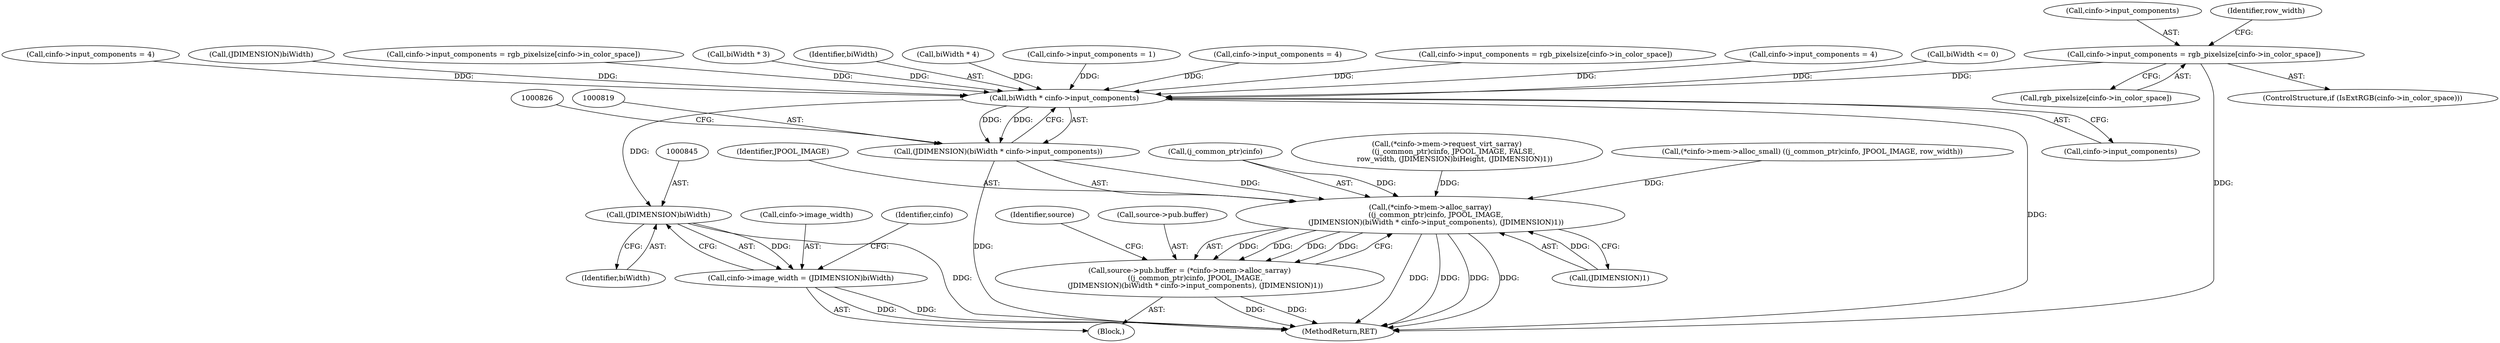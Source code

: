 digraph "0_libjpeg-turbo_43e84cff1bb2bd8293066f6ac4eb0df61ddddbc6@array" {
"1000606" [label="(Call,cinfo->input_components = rgb_pixelsize[cinfo->in_color_space])"];
"1000820" [label="(Call,biWidth * cinfo->input_components)"];
"1000818" [label="(Call,(JDIMENSION)(biWidth * cinfo->input_components))"];
"1000813" [label="(Call,(*cinfo->mem->alloc_sarray)\n     ((j_common_ptr)cinfo, JPOOL_IMAGE,\n     (JDIMENSION)(biWidth * cinfo->input_components), (JDIMENSION)1))"];
"1000807" [label="(Call,source->pub.buffer = (*cinfo->mem->alloc_sarray)\n     ((j_common_ptr)cinfo, JPOOL_IMAGE,\n     (JDIMENSION)(biWidth * cinfo->input_components), (JDIMENSION)1))"];
"1000844" [label="(Call,(JDIMENSION)biWidth)"];
"1000840" [label="(Call,cinfo->image_width = (JDIMENSION)biWidth)"];
"1000607" [label="(Call,cinfo->input_components)"];
"1000622" [label="(Call,cinfo->input_components = 4)"];
"1000820" [label="(Call,biWidth * cinfo->input_components)"];
"1000656" [label="(Call,cinfo->input_components = rgb_pixelsize[cinfo->in_color_space])"];
"1000574" [label="(Call,cinfo->input_components = 4)"];
"1000438" [label="(Call,biWidth <= 0)"];
"1000610" [label="(Call,rgb_pixelsize[cinfo->in_color_space])"];
"1000817" [label="(Identifier,JPOOL_IMAGE)"];
"1000846" [label="(Identifier,biWidth)"];
"1000841" [label="(Call,cinfo->image_width)"];
"1000808" [label="(Call,source->pub.buffer)"];
"1000672" [label="(Call,cinfo->input_components = 4)"];
"1000814" [label="(Call,(j_common_ptr)cinfo)"];
"1000585" [label="(Call,(JDIMENSION)biWidth)"];
"1000135" [label="(Block,)"];
"1000632" [label="(Identifier,row_width)"];
"1000546" [label="(Call,cinfo->input_components = rgb_pixelsize[cinfo->in_color_space])"];
"1000825" [label="(Call,(JDIMENSION)1)"];
"1000606" [label="(Call,cinfo->input_components = rgb_pixelsize[cinfo->in_color_space])"];
"1000831" [label="(Identifier,source)"];
"1000840" [label="(Call,cinfo->image_width = (JDIMENSION)biWidth)"];
"1000635" [label="(Call,biWidth * 3)"];
"1000854" [label="(MethodReturn,RET)"];
"1000715" [label="(Call,(*cinfo->mem->request_virt_sarray)\n      ((j_common_ptr)cinfo, JPOOL_IMAGE, FALSE,\n       row_width, (JDIMENSION)biHeight, (JDIMENSION)1))"];
"1000818" [label="(Call,(JDIMENSION)(biWidth * cinfo->input_components))"];
"1000762" [label="(Call,(*cinfo->mem->alloc_small) ((j_common_ptr)cinfo, JPOOL_IMAGE, row_width))"];
"1000821" [label="(Identifier,biWidth)"];
"1000601" [label="(ControlStructure,if (IsExtRGB(cinfo->in_color_space)))"];
"1000807" [label="(Call,source->pub.buffer = (*cinfo->mem->alloc_sarray)\n     ((j_common_ptr)cinfo, JPOOL_IMAGE,\n     (JDIMENSION)(biWidth * cinfo->input_components), (JDIMENSION)1))"];
"1000813" [label="(Call,(*cinfo->mem->alloc_sarray)\n     ((j_common_ptr)cinfo, JPOOL_IMAGE,\n     (JDIMENSION)(biWidth * cinfo->input_components), (JDIMENSION)1))"];
"1000822" [label="(Call,cinfo->input_components)"];
"1000849" [label="(Identifier,cinfo)"];
"1000685" [label="(Call,biWidth * 4)"];
"1000844" [label="(Call,(JDIMENSION)biWidth)"];
"1000562" [label="(Call,cinfo->input_components = 1)"];
"1000606" -> "1000601"  [label="AST: "];
"1000606" -> "1000610"  [label="CFG: "];
"1000607" -> "1000606"  [label="AST: "];
"1000610" -> "1000606"  [label="AST: "];
"1000632" -> "1000606"  [label="CFG: "];
"1000606" -> "1000854"  [label="DDG: "];
"1000606" -> "1000820"  [label="DDG: "];
"1000820" -> "1000818"  [label="AST: "];
"1000820" -> "1000822"  [label="CFG: "];
"1000821" -> "1000820"  [label="AST: "];
"1000822" -> "1000820"  [label="AST: "];
"1000818" -> "1000820"  [label="CFG: "];
"1000820" -> "1000854"  [label="DDG: "];
"1000820" -> "1000818"  [label="DDG: "];
"1000820" -> "1000818"  [label="DDG: "];
"1000585" -> "1000820"  [label="DDG: "];
"1000685" -> "1000820"  [label="DDG: "];
"1000635" -> "1000820"  [label="DDG: "];
"1000438" -> "1000820"  [label="DDG: "];
"1000622" -> "1000820"  [label="DDG: "];
"1000562" -> "1000820"  [label="DDG: "];
"1000546" -> "1000820"  [label="DDG: "];
"1000656" -> "1000820"  [label="DDG: "];
"1000672" -> "1000820"  [label="DDG: "];
"1000574" -> "1000820"  [label="DDG: "];
"1000820" -> "1000844"  [label="DDG: "];
"1000818" -> "1000813"  [label="AST: "];
"1000819" -> "1000818"  [label="AST: "];
"1000826" -> "1000818"  [label="CFG: "];
"1000818" -> "1000854"  [label="DDG: "];
"1000818" -> "1000813"  [label="DDG: "];
"1000813" -> "1000807"  [label="AST: "];
"1000813" -> "1000825"  [label="CFG: "];
"1000814" -> "1000813"  [label="AST: "];
"1000817" -> "1000813"  [label="AST: "];
"1000825" -> "1000813"  [label="AST: "];
"1000807" -> "1000813"  [label="CFG: "];
"1000813" -> "1000854"  [label="DDG: "];
"1000813" -> "1000854"  [label="DDG: "];
"1000813" -> "1000854"  [label="DDG: "];
"1000813" -> "1000854"  [label="DDG: "];
"1000813" -> "1000807"  [label="DDG: "];
"1000813" -> "1000807"  [label="DDG: "];
"1000813" -> "1000807"  [label="DDG: "];
"1000813" -> "1000807"  [label="DDG: "];
"1000814" -> "1000813"  [label="DDG: "];
"1000762" -> "1000813"  [label="DDG: "];
"1000715" -> "1000813"  [label="DDG: "];
"1000825" -> "1000813"  [label="DDG: "];
"1000807" -> "1000135"  [label="AST: "];
"1000808" -> "1000807"  [label="AST: "];
"1000831" -> "1000807"  [label="CFG: "];
"1000807" -> "1000854"  [label="DDG: "];
"1000807" -> "1000854"  [label="DDG: "];
"1000844" -> "1000840"  [label="AST: "];
"1000844" -> "1000846"  [label="CFG: "];
"1000845" -> "1000844"  [label="AST: "];
"1000846" -> "1000844"  [label="AST: "];
"1000840" -> "1000844"  [label="CFG: "];
"1000844" -> "1000854"  [label="DDG: "];
"1000844" -> "1000840"  [label="DDG: "];
"1000840" -> "1000135"  [label="AST: "];
"1000841" -> "1000840"  [label="AST: "];
"1000849" -> "1000840"  [label="CFG: "];
"1000840" -> "1000854"  [label="DDG: "];
"1000840" -> "1000854"  [label="DDG: "];
}
